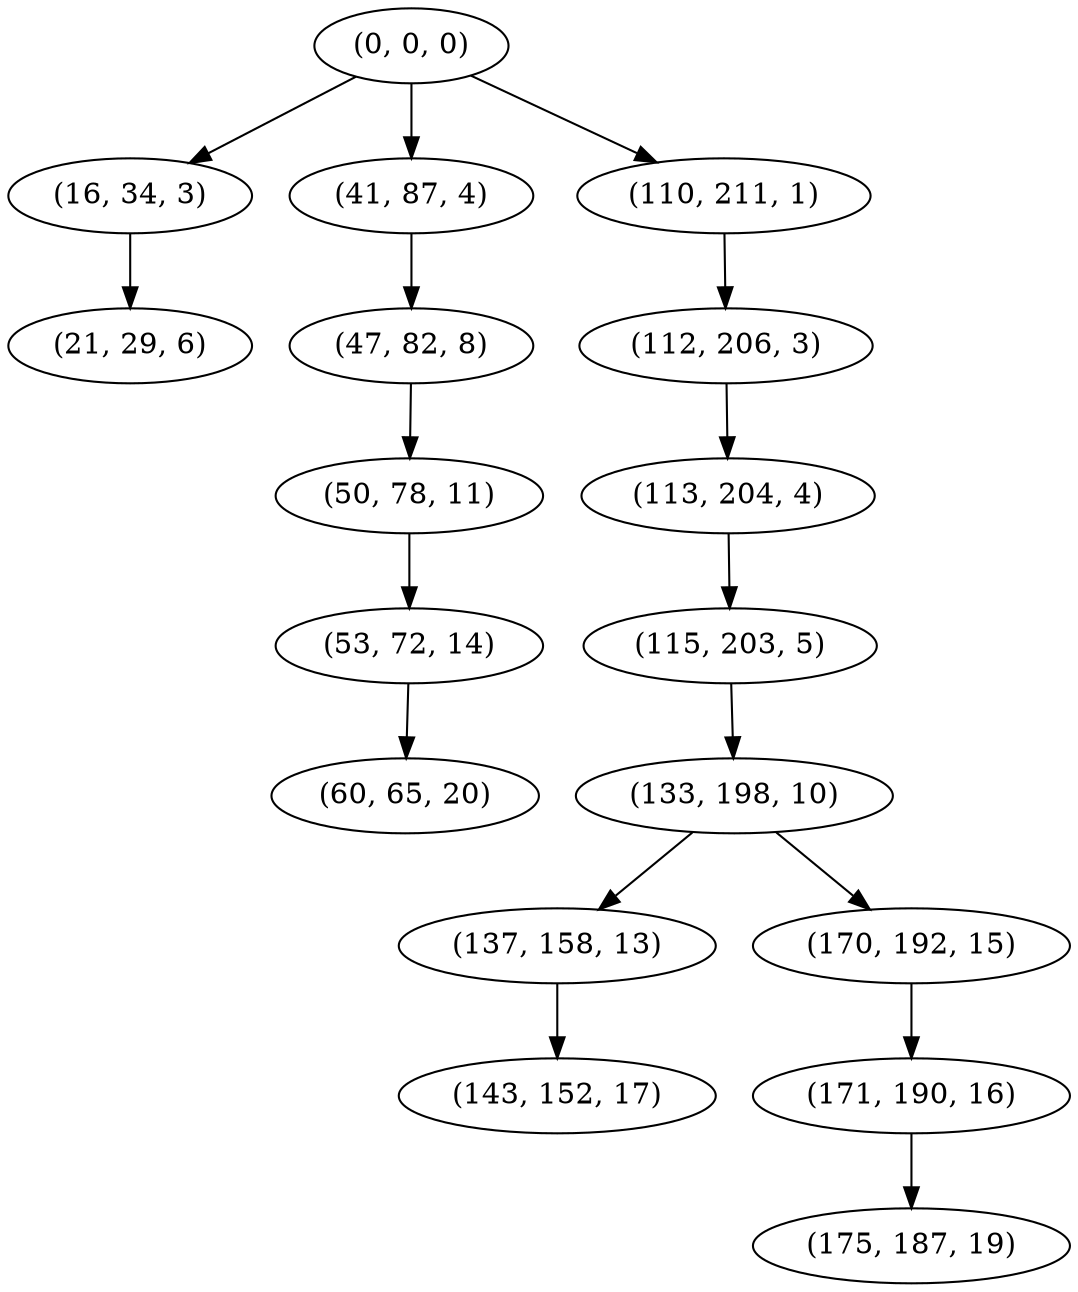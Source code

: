 digraph tree {
    "(0, 0, 0)";
    "(16, 34, 3)";
    "(21, 29, 6)";
    "(41, 87, 4)";
    "(47, 82, 8)";
    "(50, 78, 11)";
    "(53, 72, 14)";
    "(60, 65, 20)";
    "(110, 211, 1)";
    "(112, 206, 3)";
    "(113, 204, 4)";
    "(115, 203, 5)";
    "(133, 198, 10)";
    "(137, 158, 13)";
    "(143, 152, 17)";
    "(170, 192, 15)";
    "(171, 190, 16)";
    "(175, 187, 19)";
    "(0, 0, 0)" -> "(16, 34, 3)";
    "(0, 0, 0)" -> "(41, 87, 4)";
    "(0, 0, 0)" -> "(110, 211, 1)";
    "(16, 34, 3)" -> "(21, 29, 6)";
    "(41, 87, 4)" -> "(47, 82, 8)";
    "(47, 82, 8)" -> "(50, 78, 11)";
    "(50, 78, 11)" -> "(53, 72, 14)";
    "(53, 72, 14)" -> "(60, 65, 20)";
    "(110, 211, 1)" -> "(112, 206, 3)";
    "(112, 206, 3)" -> "(113, 204, 4)";
    "(113, 204, 4)" -> "(115, 203, 5)";
    "(115, 203, 5)" -> "(133, 198, 10)";
    "(133, 198, 10)" -> "(137, 158, 13)";
    "(133, 198, 10)" -> "(170, 192, 15)";
    "(137, 158, 13)" -> "(143, 152, 17)";
    "(170, 192, 15)" -> "(171, 190, 16)";
    "(171, 190, 16)" -> "(175, 187, 19)";
}
